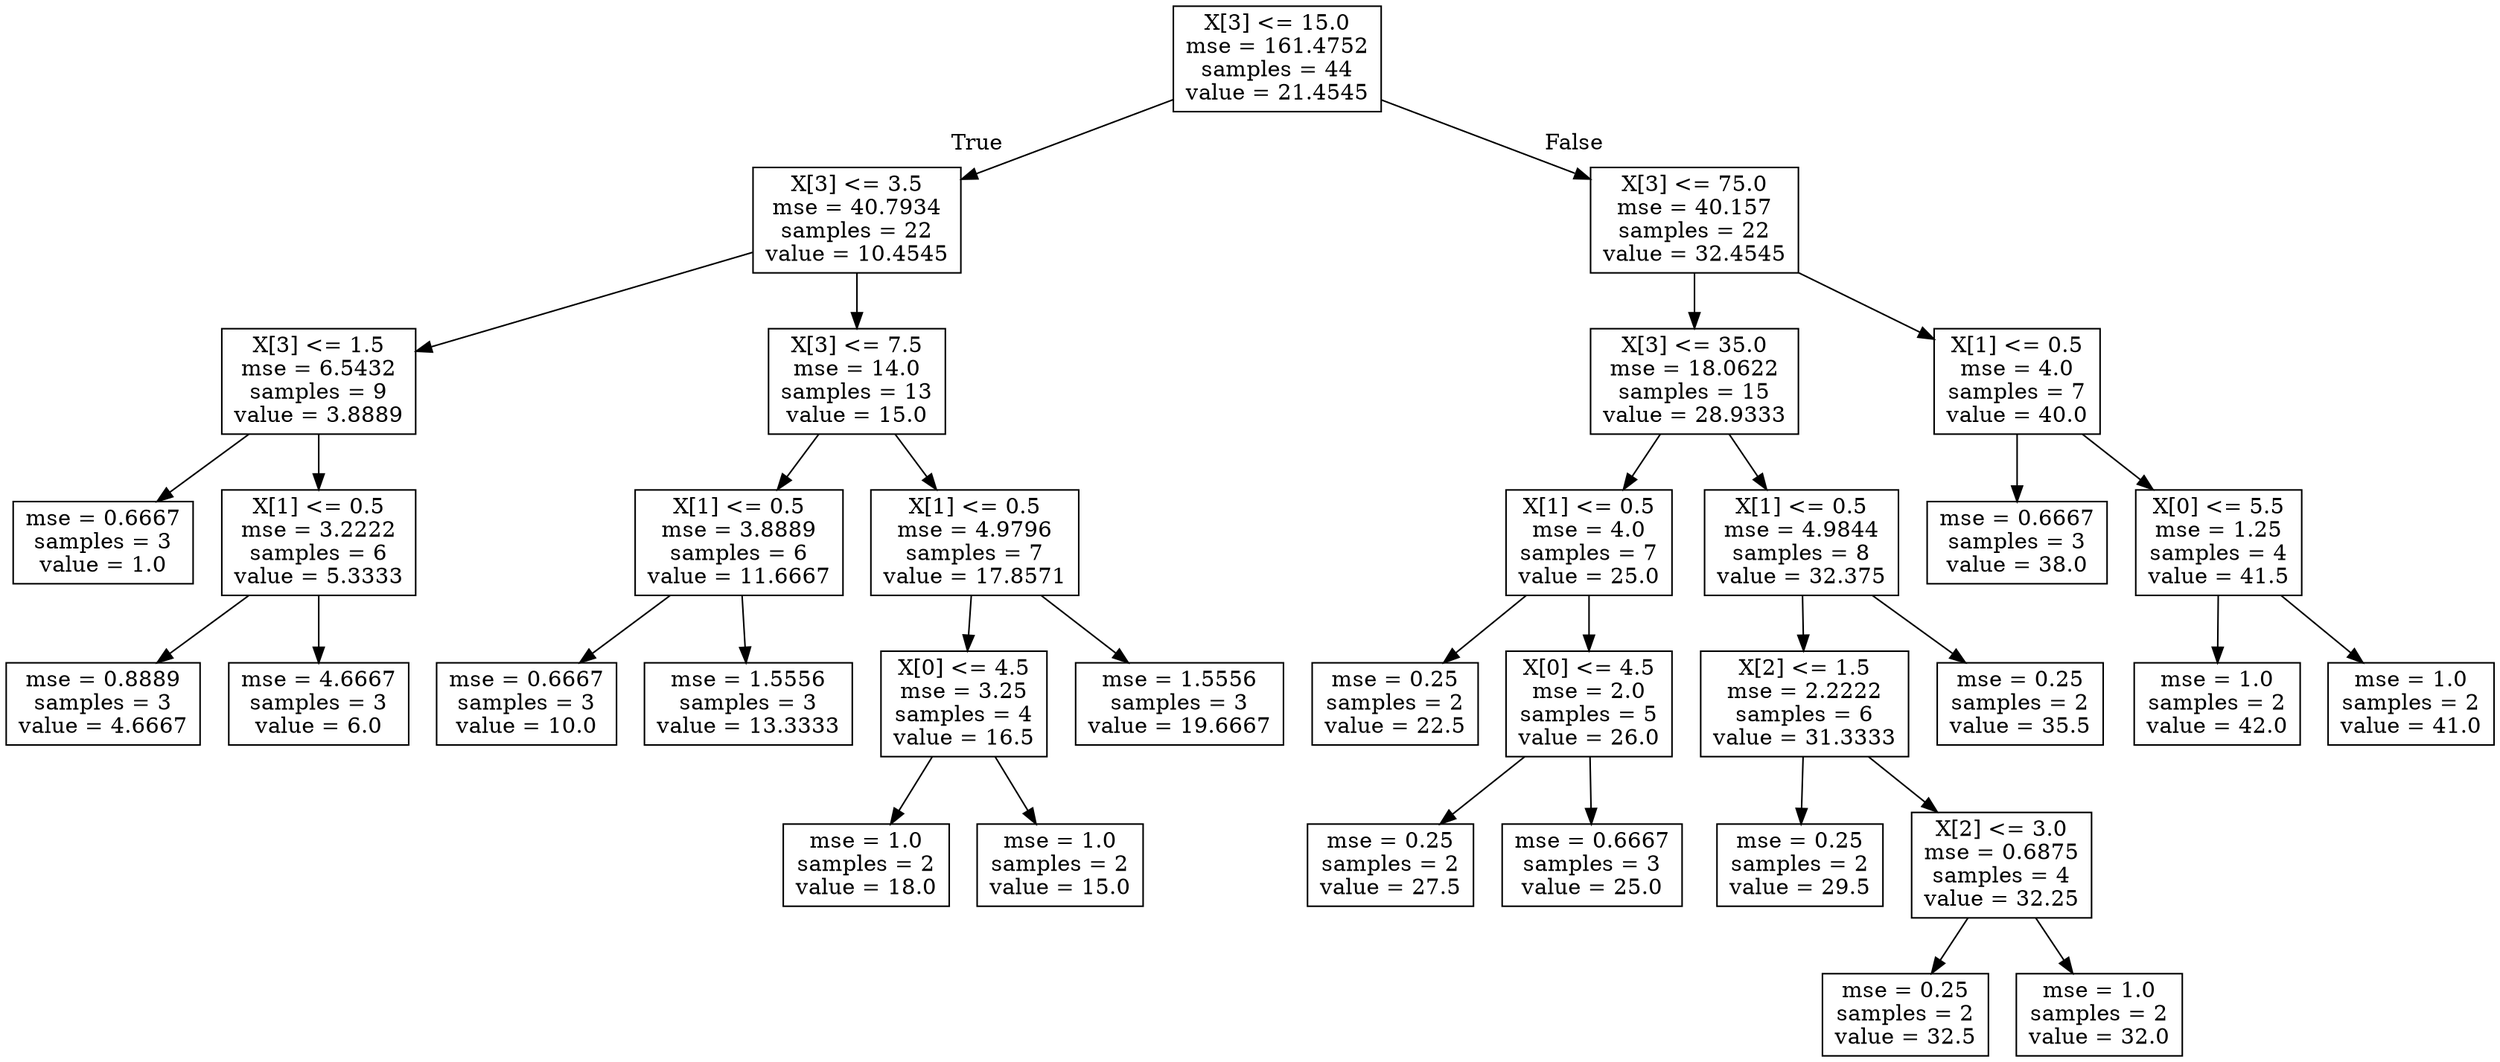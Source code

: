 digraph Tree {
node [shape=box] ;
0 [label="X[3] <= 15.0\nmse = 161.4752\nsamples = 44\nvalue = 21.4545"] ;
1 [label="X[3] <= 3.5\nmse = 40.7934\nsamples = 22\nvalue = 10.4545"] ;
0 -> 1 [labeldistance=2.5, labelangle=45, headlabel="True"] ;
2 [label="X[3] <= 1.5\nmse = 6.5432\nsamples = 9\nvalue = 3.8889"] ;
1 -> 2 ;
3 [label="mse = 0.6667\nsamples = 3\nvalue = 1.0"] ;
2 -> 3 ;
4 [label="X[1] <= 0.5\nmse = 3.2222\nsamples = 6\nvalue = 5.3333"] ;
2 -> 4 ;
5 [label="mse = 0.8889\nsamples = 3\nvalue = 4.6667"] ;
4 -> 5 ;
6 [label="mse = 4.6667\nsamples = 3\nvalue = 6.0"] ;
4 -> 6 ;
7 [label="X[3] <= 7.5\nmse = 14.0\nsamples = 13\nvalue = 15.0"] ;
1 -> 7 ;
8 [label="X[1] <= 0.5\nmse = 3.8889\nsamples = 6\nvalue = 11.6667"] ;
7 -> 8 ;
9 [label="mse = 0.6667\nsamples = 3\nvalue = 10.0"] ;
8 -> 9 ;
10 [label="mse = 1.5556\nsamples = 3\nvalue = 13.3333"] ;
8 -> 10 ;
11 [label="X[1] <= 0.5\nmse = 4.9796\nsamples = 7\nvalue = 17.8571"] ;
7 -> 11 ;
12 [label="X[0] <= 4.5\nmse = 3.25\nsamples = 4\nvalue = 16.5"] ;
11 -> 12 ;
13 [label="mse = 1.0\nsamples = 2\nvalue = 18.0"] ;
12 -> 13 ;
14 [label="mse = 1.0\nsamples = 2\nvalue = 15.0"] ;
12 -> 14 ;
15 [label="mse = 1.5556\nsamples = 3\nvalue = 19.6667"] ;
11 -> 15 ;
16 [label="X[3] <= 75.0\nmse = 40.157\nsamples = 22\nvalue = 32.4545"] ;
0 -> 16 [labeldistance=2.5, labelangle=-45, headlabel="False"] ;
17 [label="X[3] <= 35.0\nmse = 18.0622\nsamples = 15\nvalue = 28.9333"] ;
16 -> 17 ;
18 [label="X[1] <= 0.5\nmse = 4.0\nsamples = 7\nvalue = 25.0"] ;
17 -> 18 ;
19 [label="mse = 0.25\nsamples = 2\nvalue = 22.5"] ;
18 -> 19 ;
20 [label="X[0] <= 4.5\nmse = 2.0\nsamples = 5\nvalue = 26.0"] ;
18 -> 20 ;
21 [label="mse = 0.25\nsamples = 2\nvalue = 27.5"] ;
20 -> 21 ;
22 [label="mse = 0.6667\nsamples = 3\nvalue = 25.0"] ;
20 -> 22 ;
23 [label="X[1] <= 0.5\nmse = 4.9844\nsamples = 8\nvalue = 32.375"] ;
17 -> 23 ;
24 [label="X[2] <= 1.5\nmse = 2.2222\nsamples = 6\nvalue = 31.3333"] ;
23 -> 24 ;
25 [label="mse = 0.25\nsamples = 2\nvalue = 29.5"] ;
24 -> 25 ;
26 [label="X[2] <= 3.0\nmse = 0.6875\nsamples = 4\nvalue = 32.25"] ;
24 -> 26 ;
27 [label="mse = 0.25\nsamples = 2\nvalue = 32.5"] ;
26 -> 27 ;
28 [label="mse = 1.0\nsamples = 2\nvalue = 32.0"] ;
26 -> 28 ;
29 [label="mse = 0.25\nsamples = 2\nvalue = 35.5"] ;
23 -> 29 ;
30 [label="X[1] <= 0.5\nmse = 4.0\nsamples = 7\nvalue = 40.0"] ;
16 -> 30 ;
31 [label="mse = 0.6667\nsamples = 3\nvalue = 38.0"] ;
30 -> 31 ;
32 [label="X[0] <= 5.5\nmse = 1.25\nsamples = 4\nvalue = 41.5"] ;
30 -> 32 ;
33 [label="mse = 1.0\nsamples = 2\nvalue = 42.0"] ;
32 -> 33 ;
34 [label="mse = 1.0\nsamples = 2\nvalue = 41.0"] ;
32 -> 34 ;
}